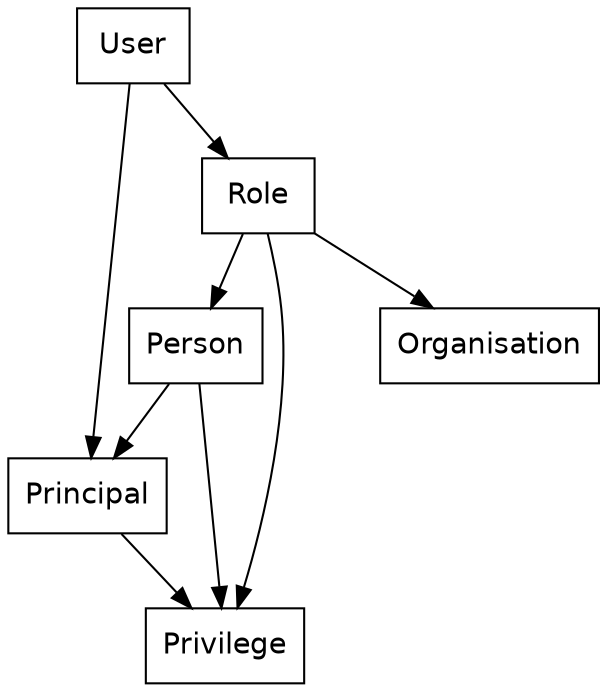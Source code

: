 digraph G {

  node [ shape="box", fontname="helvetica" ];

  "Person" -> "Principal";
  "Person" -> "Privilege";
  "Principal" -> "Privilege";
  "Role" -> "Person";
  "Role" -> "Organisation";
  "Role" -> "Privilege";
  "User" -> "Principal";
  "User" -> "Role";
}